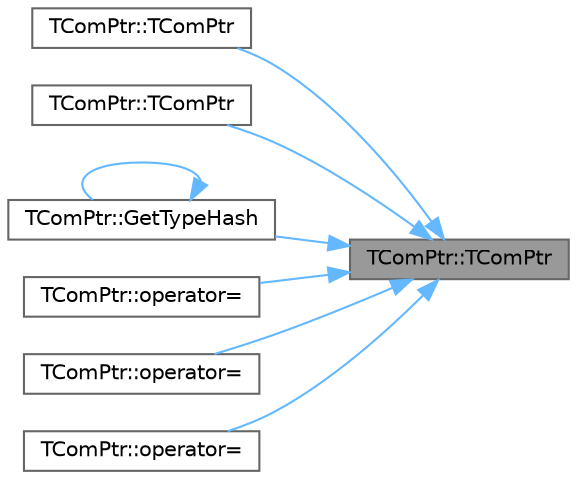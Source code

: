 digraph "TComPtr::TComPtr"
{
 // INTERACTIVE_SVG=YES
 // LATEX_PDF_SIZE
  bgcolor="transparent";
  edge [fontname=Helvetica,fontsize=10,labelfontname=Helvetica,labelfontsize=10];
  node [fontname=Helvetica,fontsize=10,shape=box,height=0.2,width=0.4];
  rankdir="RL";
  Node1 [id="Node000001",label="TComPtr::TComPtr",height=0.2,width=0.4,color="gray40", fillcolor="grey60", style="filled", fontcolor="black",tooltip="Default constructor (initialized to null)."];
  Node1 -> Node2 [id="edge1_Node000001_Node000002",dir="back",color="steelblue1",style="solid",tooltip=" "];
  Node2 [id="Node000002",label="TComPtr::TComPtr",height=0.2,width=0.4,color="grey40", fillcolor="white", style="filled",URL="$d0/d62/classTComPtr.html#a5cfc5f2831a4dcb117de4a18ca141f33",tooltip="Copy constructor."];
  Node1 -> Node3 [id="edge2_Node000001_Node000003",dir="back",color="steelblue1",style="solid",tooltip=" "];
  Node3 [id="Node000003",label="TComPtr::TComPtr",height=0.2,width=0.4,color="grey40", fillcolor="white", style="filled",URL="$d0/d62/classTComPtr.html#a187ed5d90205c4c4aec9c66b32c39f61",tooltip="Move constructor."];
  Node1 -> Node4 [id="edge3_Node000001_Node000004",dir="back",color="steelblue1",style="solid",tooltip=" "];
  Node4 [id="Node000004",label="TComPtr::GetTypeHash",height=0.2,width=0.4,color="grey40", fillcolor="white", style="filled",URL="$d0/d62/classTComPtr.html#a28dbc296924714e1a4dc1365838519c7",tooltip=" "];
  Node4 -> Node4 [id="edge4_Node000004_Node000004",dir="back",color="steelblue1",style="solid",tooltip=" "];
  Node1 -> Node5 [id="edge5_Node000001_Node000005",dir="back",color="steelblue1",style="solid",tooltip=" "];
  Node5 [id="Node000005",label="TComPtr::operator=",height=0.2,width=0.4,color="grey40", fillcolor="white", style="filled",URL="$d0/d62/classTComPtr.html#a147584309f380a1fe788a612098dd0ac",tooltip="Copy assignment operator."];
  Node1 -> Node6 [id="edge6_Node000001_Node000006",dir="back",color="steelblue1",style="solid",tooltip=" "];
  Node6 [id="Node000006",label="TComPtr::operator=",height=0.2,width=0.4,color="grey40", fillcolor="white", style="filled",URL="$d0/d62/classTComPtr.html#abd78782b0b3593473324dcbaa497aede",tooltip="Assignment operator."];
  Node1 -> Node7 [id="edge7_Node000001_Node000007",dir="back",color="steelblue1",style="solid",tooltip=" "];
  Node7 [id="Node000007",label="TComPtr::operator=",height=0.2,width=0.4,color="grey40", fillcolor="white", style="filled",URL="$d0/d62/classTComPtr.html#a8b055e3ec28b621da7a6289783f653cc",tooltip="Move assignment operator."];
}
